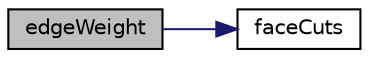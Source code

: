 digraph "edgeWeight"
{
  bgcolor="transparent";
  edge [fontname="Helvetica",fontsize="10",labelfontname="Helvetica",labelfontsize="10"];
  node [fontname="Helvetica",fontsize="10",shape=record];
  rankdir="LR";
  Node46 [label="edgeWeight",height=0.2,width=0.4,color="black", fillcolor="grey75", style="filled", fontcolor="black"];
  Node46 -> Node47 [color="midnightblue",fontsize="10",style="solid",fontname="Helvetica"];
  Node47 [label="faceCuts",height=0.2,width=0.4,color="black",URL="$a22213.html#ae948be999664d2064ab09e9d751399ff",tooltip="Cuts per existing face (includes those along edge of face) "];
}
